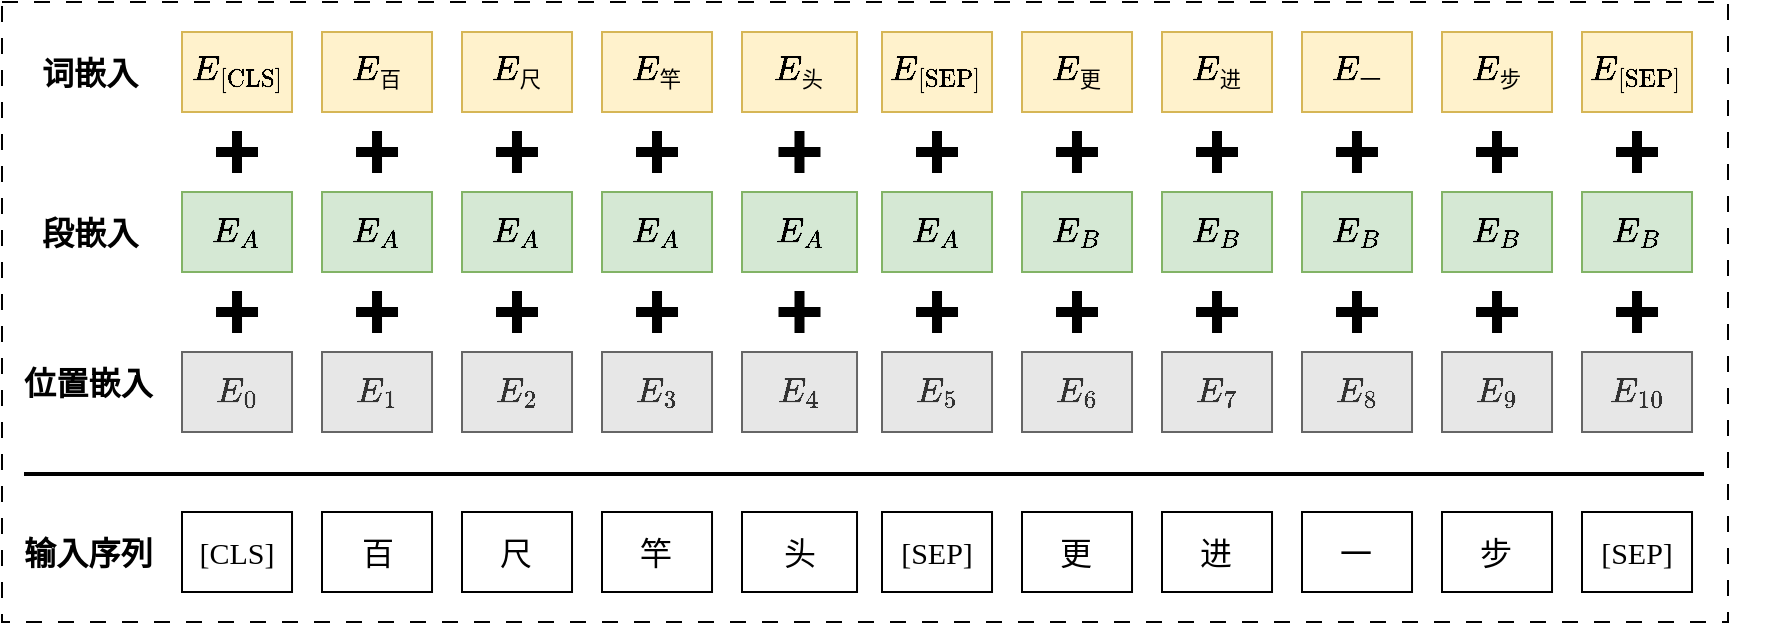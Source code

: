 <mxfile version="26.2.9">
  <diagram name="第 1 页" id="7o9o7aiiVrodikOosvhP">
    <mxGraphModel dx="330" dy="223" grid="1" gridSize="10" guides="1" tooltips="1" connect="1" arrows="1" fold="1" page="1" pageScale="1" pageWidth="827" pageHeight="1169" math="1" shadow="0">
      <root>
        <mxCell id="0" />
        <mxCell id="1" parent="0" />
        <mxCell id="gwdvWo7OpEAvEBSIEt_a-73" value="" style="rounded=0;whiteSpace=wrap;html=1;fillColor=none;dashed=1;dashPattern=8 8;" parent="1" vertex="1">
          <mxGeometry x="50" y="205" width="863" height="310" as="geometry" />
        </mxCell>
        <mxCell id="gwdvWo7OpEAvEBSIEt_a-1" value="[CLS]" style="rounded=0;whiteSpace=wrap;html=1;fontSize=15;fontFamily=Times New Roman;" parent="1" vertex="1">
          <mxGeometry x="140" y="460" width="55.01" height="40" as="geometry" />
        </mxCell>
        <mxCell id="gwdvWo7OpEAvEBSIEt_a-2" value="&lt;span style=&quot;font-size: 16px;&quot;&gt;$$\text{百}$$&lt;/span&gt;" style="rounded=0;whiteSpace=wrap;html=1;fontSize=15;" parent="1" vertex="1">
          <mxGeometry x="210" y="460" width="55.01" height="40" as="geometry" />
        </mxCell>
        <mxCell id="gwdvWo7OpEAvEBSIEt_a-3" value="&lt;span style=&quot;font-size: 16px;&quot;&gt;$$\text{竿}$$&lt;/span&gt;" style="rounded=0;whiteSpace=wrap;html=1;fontSize=15;" parent="1" vertex="1">
          <mxGeometry x="350" y="460" width="55.01" height="40" as="geometry" />
        </mxCell>
        <mxCell id="gwdvWo7OpEAvEBSIEt_a-4" value="&lt;span style=&quot;font-size: 16px;&quot;&gt;$$\text{头}$$&lt;/span&gt;" style="rounded=0;whiteSpace=wrap;html=1;fontSize=15;" parent="1" vertex="1">
          <mxGeometry x="420" y="460" width="57.51" height="40" as="geometry" />
        </mxCell>
        <mxCell id="gwdvWo7OpEAvEBSIEt_a-5" value="[SEP]" style="rounded=0;whiteSpace=wrap;html=1;fontSize=15;fontFamily=Times New Roman;" parent="1" vertex="1">
          <mxGeometry x="490" y="460" width="55.01" height="40" as="geometry" />
        </mxCell>
        <mxCell id="gwdvWo7OpEAvEBSIEt_a-6" value="&lt;span style=&quot;font-size: 16px;&quot;&gt;$$\text{进}$$&lt;/span&gt;" style="rounded=0;whiteSpace=wrap;html=1;fontSize=15;" parent="1" vertex="1">
          <mxGeometry x="630" y="460" width="55.01" height="40" as="geometry" />
        </mxCell>
        <mxCell id="gwdvWo7OpEAvEBSIEt_a-7" value="&lt;span style=&quot;font-size: 16px;&quot;&gt;$$\text{一}$$&lt;/span&gt;" style="rounded=0;whiteSpace=wrap;html=1;fontSize=15;" parent="1" vertex="1">
          <mxGeometry x="700" y="460" width="55.01" height="40" as="geometry" />
        </mxCell>
        <mxCell id="gwdvWo7OpEAvEBSIEt_a-8" value="&lt;span style=&quot;font-size: 16px;&quot;&gt;$$\text{尺}$$&lt;/span&gt;" style="rounded=0;whiteSpace=wrap;html=1;fillColor=default;strokeColor=default;fontSize=15;" parent="1" vertex="1">
          <mxGeometry x="280" y="460" width="55.01" height="40" as="geometry" />
        </mxCell>
        <mxCell id="gwdvWo7OpEAvEBSIEt_a-9" value="&lt;span style=&quot;font-size: 16px;&quot;&gt;$$\text{更}$$&lt;/span&gt;" style="rounded=0;whiteSpace=wrap;html=1;fillColor=default;strokeColor=default;fontSize=15;" parent="1" vertex="1">
          <mxGeometry x="560" y="460" width="55.01" height="40" as="geometry" />
        </mxCell>
        <mxCell id="gwdvWo7OpEAvEBSIEt_a-10" value="&lt;span style=&quot;font-size: 16px;&quot;&gt;$$\text{输入序列}$$&lt;/span&gt;" style="text;html=1;align=center;verticalAlign=middle;whiteSpace=wrap;rounded=0;fontSize=15;fontStyle=1" parent="1" vertex="1">
          <mxGeometry x="60" y="465" width="67" height="30" as="geometry" />
        </mxCell>
        <mxCell id="gwdvWo7OpEAvEBSIEt_a-11" value="&lt;span style=&quot;font-size: 16px;&quot;&gt;$$\text{步}$$&lt;/span&gt;" style="rounded=0;whiteSpace=wrap;html=1;fontSize=15;" parent="1" vertex="1">
          <mxGeometry x="770" y="460" width="55.01" height="40" as="geometry" />
        </mxCell>
        <mxCell id="gwdvWo7OpEAvEBSIEt_a-12" value="[SEP]" style="rounded=0;whiteSpace=wrap;html=1;fontSize=15;fontFamily=Times New Roman;" parent="1" vertex="1">
          <mxGeometry x="840" y="460" width="55.01" height="40" as="geometry" />
        </mxCell>
        <mxCell id="gwdvWo7OpEAvEBSIEt_a-13" value="$$E_0$$" style="rounded=0;whiteSpace=wrap;html=1;fontSize=15;fillColor=#E7E7E7;fontColor=#333333;strokeColor=#666666;" parent="1" vertex="1">
          <mxGeometry x="140" y="380" width="55.01" height="40" as="geometry" />
        </mxCell>
        <mxCell id="gwdvWo7OpEAvEBSIEt_a-14" value="$$E_1$$" style="rounded=0;whiteSpace=wrap;html=1;fontSize=15;fillColor=#E7E7E7;fontColor=#333333;strokeColor=#666666;" parent="1" vertex="1">
          <mxGeometry x="210" y="380" width="55.01" height="40" as="geometry" />
        </mxCell>
        <mxCell id="gwdvWo7OpEAvEBSIEt_a-15" value="$$E_3$$" style="rounded=0;whiteSpace=wrap;html=1;fontSize=15;fillColor=#E7E7E7;fontColor=#333333;strokeColor=#666666;" parent="1" vertex="1">
          <mxGeometry x="350" y="380" width="55.01" height="40" as="geometry" />
        </mxCell>
        <mxCell id="gwdvWo7OpEAvEBSIEt_a-16" value="$$E_4$$" style="rounded=0;whiteSpace=wrap;html=1;fontSize=15;fillColor=#E7E7E7;fontColor=#333333;strokeColor=#666666;" parent="1" vertex="1">
          <mxGeometry x="420" y="380" width="57.51" height="40" as="geometry" />
        </mxCell>
        <mxCell id="gwdvWo7OpEAvEBSIEt_a-17" value="$$E_5$$" style="rounded=0;whiteSpace=wrap;html=1;fontSize=15;fillColor=#E7E7E7;fontColor=#333333;strokeColor=#666666;" parent="1" vertex="1">
          <mxGeometry x="490" y="380" width="55.01" height="40" as="geometry" />
        </mxCell>
        <mxCell id="gwdvWo7OpEAvEBSIEt_a-18" value="$$E_7$$" style="rounded=0;whiteSpace=wrap;html=1;fontSize=15;fillColor=#E7E7E7;fontColor=#333333;strokeColor=#666666;" parent="1" vertex="1">
          <mxGeometry x="630" y="380" width="55.01" height="40" as="geometry" />
        </mxCell>
        <mxCell id="gwdvWo7OpEAvEBSIEt_a-19" value="$$E_8$$" style="rounded=0;whiteSpace=wrap;html=1;fontSize=15;fillColor=#E7E7E7;fontColor=#333333;strokeColor=#666666;" parent="1" vertex="1">
          <mxGeometry x="700" y="380" width="55.01" height="40" as="geometry" />
        </mxCell>
        <mxCell id="gwdvWo7OpEAvEBSIEt_a-20" value="$$E_2$$" style="rounded=0;whiteSpace=wrap;html=1;fillColor=#E7E7E7;strokeColor=#666666;fontSize=15;fontColor=#333333;" parent="1" vertex="1">
          <mxGeometry x="280" y="380" width="55.01" height="40" as="geometry" />
        </mxCell>
        <mxCell id="gwdvWo7OpEAvEBSIEt_a-21" value="$$E_6$$" style="rounded=0;whiteSpace=wrap;html=1;fillColor=#E7E7E7;strokeColor=#666666;fontSize=15;fontColor=#333333;" parent="1" vertex="1">
          <mxGeometry x="560" y="380" width="55.01" height="40" as="geometry" />
        </mxCell>
        <mxCell id="gwdvWo7OpEAvEBSIEt_a-22" value="&lt;span style=&quot;font-size: 16px;&quot;&gt;$$\text{位置嵌入}$$&lt;/span&gt;" style="text;html=1;align=center;verticalAlign=middle;whiteSpace=wrap;rounded=0;fontSize=15;fontStyle=1" parent="1" vertex="1">
          <mxGeometry x="60" y="380" width="67" height="30" as="geometry" />
        </mxCell>
        <mxCell id="gwdvWo7OpEAvEBSIEt_a-23" value="$$E_9$$" style="rounded=0;whiteSpace=wrap;html=1;fontSize=15;fillColor=#E7E7E7;fontColor=#333333;strokeColor=#666666;" parent="1" vertex="1">
          <mxGeometry x="770" y="380" width="55.01" height="40" as="geometry" />
        </mxCell>
        <mxCell id="gwdvWo7OpEAvEBSIEt_a-24" value="$$E_{10}$$" style="rounded=0;whiteSpace=wrap;html=1;fontSize=15;fillColor=#E7E7E7;fontColor=#333333;strokeColor=#666666;" parent="1" vertex="1">
          <mxGeometry x="840" y="380" width="55.01" height="40" as="geometry" />
        </mxCell>
        <mxCell id="gwdvWo7OpEAvEBSIEt_a-25" value="$$E_A$$" style="rounded=0;whiteSpace=wrap;html=1;fontSize=15;fillColor=#d5e8d4;strokeColor=#82b366;" parent="1" vertex="1">
          <mxGeometry x="140" y="300" width="55.01" height="40" as="geometry" />
        </mxCell>
        <mxCell id="gwdvWo7OpEAvEBSIEt_a-26" value="$$E_A$$" style="rounded=0;whiteSpace=wrap;html=1;fontSize=15;fillColor=#d5e8d4;strokeColor=#82b366;" parent="1" vertex="1">
          <mxGeometry x="210" y="300" width="55.01" height="40" as="geometry" />
        </mxCell>
        <mxCell id="gwdvWo7OpEAvEBSIEt_a-27" value="$$E_A$$" style="rounded=0;whiteSpace=wrap;html=1;fontSize=15;fillColor=#d5e8d4;strokeColor=#82b366;" parent="1" vertex="1">
          <mxGeometry x="350" y="300" width="55.01" height="40" as="geometry" />
        </mxCell>
        <mxCell id="gwdvWo7OpEAvEBSIEt_a-28" value="$$E_A$$" style="rounded=0;whiteSpace=wrap;html=1;fontSize=15;fillColor=#d5e8d4;strokeColor=#82b366;" parent="1" vertex="1">
          <mxGeometry x="420" y="300" width="57.51" height="40" as="geometry" />
        </mxCell>
        <mxCell id="gwdvWo7OpEAvEBSIEt_a-29" value="$$E_A$$" style="rounded=0;whiteSpace=wrap;html=1;fontSize=15;fillColor=#d5e8d4;strokeColor=#82b366;" parent="1" vertex="1">
          <mxGeometry x="490" y="300" width="55.01" height="40" as="geometry" />
        </mxCell>
        <mxCell id="gwdvWo7OpEAvEBSIEt_a-30" value="$$E_B$$" style="rounded=0;whiteSpace=wrap;html=1;fontSize=15;fillColor=#d5e8d4;strokeColor=#82b366;" parent="1" vertex="1">
          <mxGeometry x="630" y="300" width="55.01" height="40" as="geometry" />
        </mxCell>
        <mxCell id="gwdvWo7OpEAvEBSIEt_a-31" value="$$E_B$$" style="rounded=0;whiteSpace=wrap;html=1;fontSize=15;fillColor=#d5e8d4;strokeColor=#82b366;" parent="1" vertex="1">
          <mxGeometry x="700" y="300" width="55.01" height="40" as="geometry" />
        </mxCell>
        <mxCell id="gwdvWo7OpEAvEBSIEt_a-32" value="$$E_A$$" style="rounded=0;whiteSpace=wrap;html=1;fillColor=#d5e8d4;strokeColor=#82b366;fontSize=15;" parent="1" vertex="1">
          <mxGeometry x="280" y="300" width="55.01" height="40" as="geometry" />
        </mxCell>
        <mxCell id="gwdvWo7OpEAvEBSIEt_a-33" value="$$E_B$$" style="rounded=0;whiteSpace=wrap;html=1;fillColor=#d5e8d4;strokeColor=#82b366;fontSize=15;" parent="1" vertex="1">
          <mxGeometry x="560" y="300" width="55.01" height="40" as="geometry" />
        </mxCell>
        <mxCell id="gwdvWo7OpEAvEBSIEt_a-34" value="&lt;span style=&quot;font-size: 16px;&quot;&gt;$$\text{段嵌入}$$&lt;/span&gt;" style="text;html=1;align=center;verticalAlign=middle;whiteSpace=wrap;rounded=0;fontSize=15;fontStyle=1" parent="1" vertex="1">
          <mxGeometry x="63.5" y="305" width="60" height="30" as="geometry" />
        </mxCell>
        <mxCell id="gwdvWo7OpEAvEBSIEt_a-35" value="$$E_B$$" style="rounded=0;whiteSpace=wrap;html=1;fontSize=15;fillColor=#d5e8d4;strokeColor=#82b366;" parent="1" vertex="1">
          <mxGeometry x="770" y="300" width="55.01" height="40" as="geometry" />
        </mxCell>
        <mxCell id="gwdvWo7OpEAvEBSIEt_a-36" value="$$E_B$$" style="rounded=0;whiteSpace=wrap;html=1;fontSize=15;fillColor=#d5e8d4;strokeColor=#82b366;" parent="1" vertex="1">
          <mxGeometry x="840" y="300" width="55.01" height="40" as="geometry" />
        </mxCell>
        <mxCell id="gwdvWo7OpEAvEBSIEt_a-37" value="$$E_{\text{[CLS]}}$$" style="rounded=0;whiteSpace=wrap;html=1;fontSize=15;fillColor=#fff2cc;strokeColor=#d6b656;" parent="1" vertex="1">
          <mxGeometry x="140" y="220" width="55.01" height="40" as="geometry" />
        </mxCell>
        <mxCell id="gwdvWo7OpEAvEBSIEt_a-38" value="$$E_{\text{百}}$$" style="rounded=0;whiteSpace=wrap;html=1;fontSize=15;fillColor=#fff2cc;strokeColor=#d6b656;" parent="1" vertex="1">
          <mxGeometry x="210" y="220" width="55.01" height="40" as="geometry" />
        </mxCell>
        <mxCell id="gwdvWo7OpEAvEBSIEt_a-39" value="$$E_{\text{竿}}$$" style="rounded=0;whiteSpace=wrap;html=1;fontSize=15;fillColor=#fff2cc;strokeColor=#d6b656;" parent="1" vertex="1">
          <mxGeometry x="350" y="220" width="55.01" height="40" as="geometry" />
        </mxCell>
        <mxCell id="gwdvWo7OpEAvEBSIEt_a-40" value="$$E_{\text{头}}$$" style="rounded=0;whiteSpace=wrap;html=1;fontSize=15;fillColor=#fff2cc;strokeColor=#d6b656;" parent="1" vertex="1">
          <mxGeometry x="420" y="220" width="57.51" height="40" as="geometry" />
        </mxCell>
        <mxCell id="gwdvWo7OpEAvEBSIEt_a-41" value="$$E_{\text{[SEP]}}$$" style="rounded=0;whiteSpace=wrap;html=1;fontSize=15;fillColor=#fff2cc;strokeColor=#d6b656;" parent="1" vertex="1">
          <mxGeometry x="490" y="220" width="55.01" height="40" as="geometry" />
        </mxCell>
        <mxCell id="gwdvWo7OpEAvEBSIEt_a-42" value="$$E_{\text{进}}$$" style="rounded=0;whiteSpace=wrap;html=1;fontSize=15;fillColor=#fff2cc;strokeColor=#d6b656;" parent="1" vertex="1">
          <mxGeometry x="630" y="220" width="55.01" height="40" as="geometry" />
        </mxCell>
        <mxCell id="gwdvWo7OpEAvEBSIEt_a-43" value="$$E_{\text{一}}$$" style="rounded=0;whiteSpace=wrap;html=1;fontSize=15;fillColor=#fff2cc;strokeColor=#d6b656;" parent="1" vertex="1">
          <mxGeometry x="700" y="220" width="55.01" height="40" as="geometry" />
        </mxCell>
        <mxCell id="gwdvWo7OpEAvEBSIEt_a-44" value="$$E_{\text{尺}}$$" style="rounded=0;whiteSpace=wrap;html=1;fillColor=#fff2cc;strokeColor=#d6b656;fontSize=15;" parent="1" vertex="1">
          <mxGeometry x="280" y="220" width="55.01" height="40" as="geometry" />
        </mxCell>
        <mxCell id="gwdvWo7OpEAvEBSIEt_a-45" value="$$E_{\text{更}}$$" style="rounded=0;whiteSpace=wrap;html=1;fillColor=#fff2cc;strokeColor=#d6b656;fontSize=15;" parent="1" vertex="1">
          <mxGeometry x="560" y="220" width="55.01" height="40" as="geometry" />
        </mxCell>
        <mxCell id="gwdvWo7OpEAvEBSIEt_a-46" value="&lt;span style=&quot;font-size: 16px;&quot;&gt;$$\text{词嵌入}$$&lt;/span&gt;" style="text;html=1;align=center;verticalAlign=middle;whiteSpace=wrap;rounded=0;fontSize=15;fontStyle=1" parent="1" vertex="1">
          <mxGeometry x="63.5" y="225" width="60" height="30" as="geometry" />
        </mxCell>
        <mxCell id="gwdvWo7OpEAvEBSIEt_a-47" value="$$E_{\text{步}}$$" style="rounded=0;whiteSpace=wrap;html=1;fontSize=15;fillColor=#fff2cc;strokeColor=#d6b656;" parent="1" vertex="1">
          <mxGeometry x="770" y="220" width="55.01" height="40" as="geometry" />
        </mxCell>
        <mxCell id="gwdvWo7OpEAvEBSIEt_a-48" value="$$E_{\text{[SEP]}}$$" style="rounded=0;whiteSpace=wrap;html=1;fontSize=15;fillColor=#fff2cc;strokeColor=#d6b656;" parent="1" vertex="1">
          <mxGeometry x="840" y="220" width="55.01" height="40" as="geometry" />
        </mxCell>
        <mxCell id="gwdvWo7OpEAvEBSIEt_a-49" value="" style="endArrow=none;html=1;rounded=0;strokeWidth=2;" parent="1" edge="1">
          <mxGeometry width="50" height="50" relative="1" as="geometry">
            <mxPoint x="61" y="441" as="sourcePoint" />
            <mxPoint x="901" y="441" as="targetPoint" />
          </mxGeometry>
        </mxCell>
        <mxCell id="gwdvWo7OpEAvEBSIEt_a-50" value="" style="shape=cross;whiteSpace=wrap;html=1;aspect=fixed;fillColor=#000000;" parent="1" vertex="1">
          <mxGeometry x="157.51" y="350" width="20" height="20" as="geometry" />
        </mxCell>
        <mxCell id="gwdvWo7OpEAvEBSIEt_a-52" value="" style="shape=cross;whiteSpace=wrap;html=1;aspect=fixed;fillColor=#000000;" parent="1" vertex="1">
          <mxGeometry x="227.51" y="350" width="20" height="20" as="geometry" />
        </mxCell>
        <mxCell id="gwdvWo7OpEAvEBSIEt_a-53" value="" style="shape=cross;whiteSpace=wrap;html=1;aspect=fixed;fillColor=#000000;" parent="1" vertex="1">
          <mxGeometry x="297.5" y="350" width="20" height="20" as="geometry" />
        </mxCell>
        <mxCell id="gwdvWo7OpEAvEBSIEt_a-54" value="" style="shape=cross;whiteSpace=wrap;html=1;aspect=fixed;fillColor=#000000;" parent="1" vertex="1">
          <mxGeometry x="367.51" y="350" width="20" height="20" as="geometry" />
        </mxCell>
        <mxCell id="gwdvWo7OpEAvEBSIEt_a-55" value="" style="shape=cross;whiteSpace=wrap;html=1;aspect=fixed;fillColor=#000000;" parent="1" vertex="1">
          <mxGeometry x="438.75" y="350" width="20" height="20" as="geometry" />
        </mxCell>
        <mxCell id="gwdvWo7OpEAvEBSIEt_a-56" value="" style="shape=cross;whiteSpace=wrap;html=1;aspect=fixed;fillColor=#000000;" parent="1" vertex="1">
          <mxGeometry x="507.51" y="350" width="20" height="20" as="geometry" />
        </mxCell>
        <mxCell id="gwdvWo7OpEAvEBSIEt_a-57" value="" style="shape=cross;whiteSpace=wrap;html=1;aspect=fixed;fillColor=#000000;" parent="1" vertex="1">
          <mxGeometry x="577.5" y="350" width="20" height="20" as="geometry" />
        </mxCell>
        <mxCell id="gwdvWo7OpEAvEBSIEt_a-58" value="" style="shape=cross;whiteSpace=wrap;html=1;aspect=fixed;fillColor=#000000;" parent="1" vertex="1">
          <mxGeometry x="647.51" y="350" width="20" height="20" as="geometry" />
        </mxCell>
        <mxCell id="gwdvWo7OpEAvEBSIEt_a-59" value="" style="shape=cross;whiteSpace=wrap;html=1;aspect=fixed;fillColor=#000000;" parent="1" vertex="1">
          <mxGeometry x="717.5" y="350" width="20" height="20" as="geometry" />
        </mxCell>
        <mxCell id="gwdvWo7OpEAvEBSIEt_a-60" value="" style="shape=cross;whiteSpace=wrap;html=1;aspect=fixed;fillColor=#000000;" parent="1" vertex="1">
          <mxGeometry x="787.51" y="350" width="20" height="20" as="geometry" />
        </mxCell>
        <mxCell id="gwdvWo7OpEAvEBSIEt_a-61" value="" style="shape=cross;whiteSpace=wrap;html=1;aspect=fixed;fillColor=#000000;" parent="1" vertex="1">
          <mxGeometry x="857.51" y="350" width="20" height="20" as="geometry" />
        </mxCell>
        <mxCell id="gwdvWo7OpEAvEBSIEt_a-62" value="" style="shape=cross;whiteSpace=wrap;html=1;aspect=fixed;fillColor=#000000;" parent="1" vertex="1">
          <mxGeometry x="157.5" y="270" width="20" height="20" as="geometry" />
        </mxCell>
        <mxCell id="gwdvWo7OpEAvEBSIEt_a-63" value="" style="shape=cross;whiteSpace=wrap;html=1;aspect=fixed;fillColor=#000000;" parent="1" vertex="1">
          <mxGeometry x="227.51" y="270" width="20" height="20" as="geometry" />
        </mxCell>
        <mxCell id="gwdvWo7OpEAvEBSIEt_a-64" value="" style="shape=cross;whiteSpace=wrap;html=1;aspect=fixed;fillColor=#000000;" parent="1" vertex="1">
          <mxGeometry x="297.49" y="270" width="20" height="20" as="geometry" />
        </mxCell>
        <mxCell id="gwdvWo7OpEAvEBSIEt_a-65" value="" style="shape=cross;whiteSpace=wrap;html=1;aspect=fixed;fillColor=#000000;" parent="1" vertex="1">
          <mxGeometry x="367.5" y="270" width="20" height="20" as="geometry" />
        </mxCell>
        <mxCell id="gwdvWo7OpEAvEBSIEt_a-66" value="" style="shape=cross;whiteSpace=wrap;html=1;aspect=fixed;fillColor=#000000;" parent="1" vertex="1">
          <mxGeometry x="438.74" y="270" width="20" height="20" as="geometry" />
        </mxCell>
        <mxCell id="gwdvWo7OpEAvEBSIEt_a-67" value="" style="shape=cross;whiteSpace=wrap;html=1;aspect=fixed;fillColor=#000000;" parent="1" vertex="1">
          <mxGeometry x="507.5" y="270" width="20" height="20" as="geometry" />
        </mxCell>
        <mxCell id="gwdvWo7OpEAvEBSIEt_a-68" value="" style="shape=cross;whiteSpace=wrap;html=1;aspect=fixed;fillColor=#000000;" parent="1" vertex="1">
          <mxGeometry x="577.49" y="270" width="20" height="20" as="geometry" />
        </mxCell>
        <mxCell id="gwdvWo7OpEAvEBSIEt_a-69" value="" style="shape=cross;whiteSpace=wrap;html=1;aspect=fixed;fillColor=#000000;" parent="1" vertex="1">
          <mxGeometry x="647.5" y="270" width="20" height="20" as="geometry" />
        </mxCell>
        <mxCell id="gwdvWo7OpEAvEBSIEt_a-70" value="" style="shape=cross;whiteSpace=wrap;html=1;aspect=fixed;fillColor=#000000;" parent="1" vertex="1">
          <mxGeometry x="717.49" y="270" width="20" height="20" as="geometry" />
        </mxCell>
        <mxCell id="gwdvWo7OpEAvEBSIEt_a-71" value="" style="shape=cross;whiteSpace=wrap;html=1;aspect=fixed;fillColor=#000000;" parent="1" vertex="1">
          <mxGeometry x="787.5" y="270" width="20" height="20" as="geometry" />
        </mxCell>
        <mxCell id="gwdvWo7OpEAvEBSIEt_a-72" value="" style="shape=cross;whiteSpace=wrap;html=1;aspect=fixed;fillColor=#000000;" parent="1" vertex="1">
          <mxGeometry x="857.5" y="270" width="20" height="20" as="geometry" />
        </mxCell>
      </root>
    </mxGraphModel>
  </diagram>
</mxfile>
